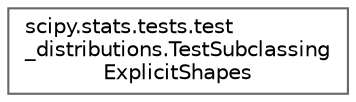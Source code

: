 digraph "Graphical Class Hierarchy"
{
 // LATEX_PDF_SIZE
  bgcolor="transparent";
  edge [fontname=Helvetica,fontsize=10,labelfontname=Helvetica,labelfontsize=10];
  node [fontname=Helvetica,fontsize=10,shape=box,height=0.2,width=0.4];
  rankdir="LR";
  Node0 [id="Node000000",label="scipy.stats.tests.test\l_distributions.TestSubclassing\lExplicitShapes",height=0.2,width=0.4,color="grey40", fillcolor="white", style="filled",URL="$d1/d48/classscipy_1_1stats_1_1tests_1_1test__distributions_1_1TestSubclassingExplicitShapes.html",tooltip=" "];
}
